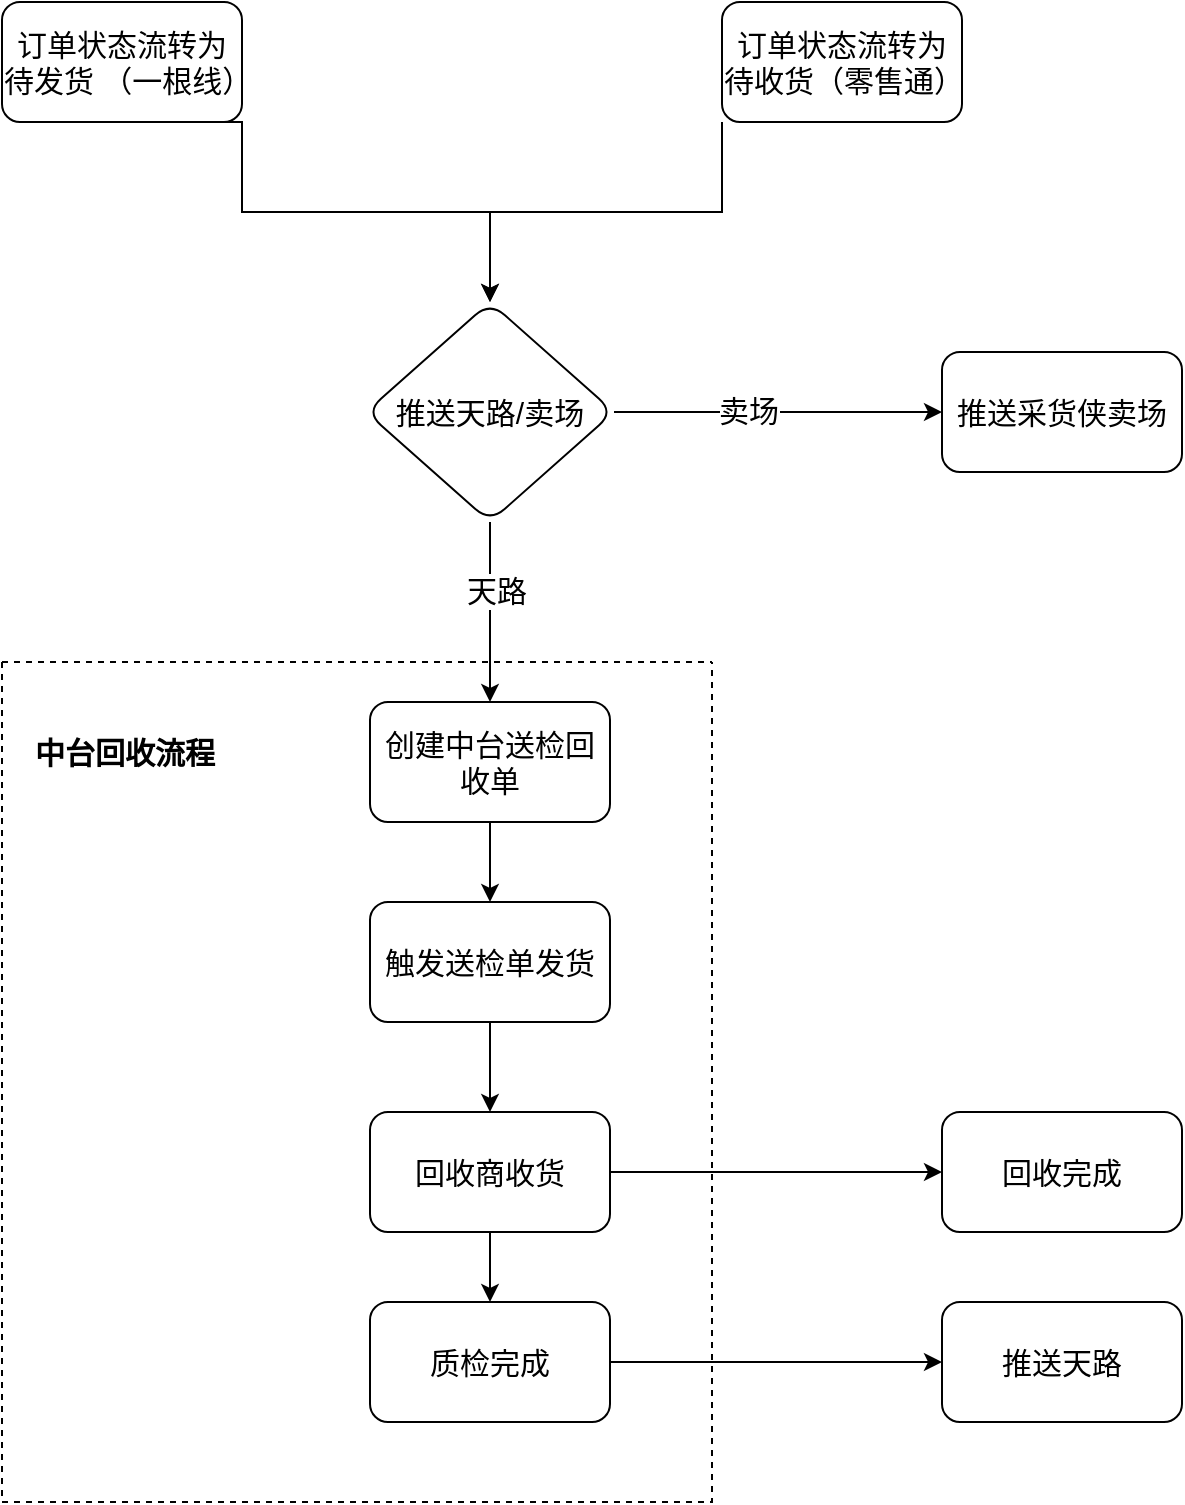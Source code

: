 <mxfile version="20.5.3" type="github">
  <diagram id="TotXfrjkB3XnUqcxdG7I" name="第 1 页">
    <mxGraphModel dx="1422" dy="794" grid="1" gridSize="10" guides="1" tooltips="1" connect="1" arrows="1" fold="1" page="1" pageScale="1" pageWidth="827" pageHeight="1169" math="0" shadow="0">
      <root>
        <mxCell id="0" />
        <mxCell id="1" parent="0" />
        <mxCell id="2kvlSKjpoYGniqT9ICAx-7" style="edgeStyle=orthogonalEdgeStyle;rounded=0;orthogonalLoop=1;jettySize=auto;html=1;exitX=0.5;exitY=1;exitDx=0;exitDy=0;fontSize=15;" edge="1" parent="1" source="2kvlSKjpoYGniqT9ICAx-2" target="2kvlSKjpoYGniqT9ICAx-6">
          <mxGeometry relative="1" as="geometry">
            <Array as="points">
              <mxPoint x="290" y="90" />
              <mxPoint x="290" y="135" />
              <mxPoint x="414" y="135" />
            </Array>
          </mxGeometry>
        </mxCell>
        <mxCell id="2kvlSKjpoYGniqT9ICAx-2" value="订单状态流转为待发货 （一根线）" style="rounded=1;whiteSpace=wrap;html=1;fontSize=15;" vertex="1" parent="1">
          <mxGeometry x="170" y="30" width="120" height="60" as="geometry" />
        </mxCell>
        <mxCell id="2kvlSKjpoYGniqT9ICAx-9" value="" style="edgeStyle=orthogonalEdgeStyle;rounded=0;orthogonalLoop=1;jettySize=auto;html=1;fontSize=15;" edge="1" parent="1" source="2kvlSKjpoYGniqT9ICAx-6" target="2kvlSKjpoYGniqT9ICAx-8">
          <mxGeometry relative="1" as="geometry" />
        </mxCell>
        <mxCell id="2kvlSKjpoYGniqT9ICAx-10" value="天路" style="edgeLabel;html=1;align=center;verticalAlign=middle;resizable=0;points=[];fontSize=15;" vertex="1" connectable="0" parent="2kvlSKjpoYGniqT9ICAx-9">
          <mxGeometry x="-0.25" y="3" relative="1" as="geometry">
            <mxPoint as="offset" />
          </mxGeometry>
        </mxCell>
        <mxCell id="2kvlSKjpoYGniqT9ICAx-40" style="edgeStyle=orthogonalEdgeStyle;rounded=0;orthogonalLoop=1;jettySize=auto;html=1;exitX=1;exitY=0.5;exitDx=0;exitDy=0;fontSize=15;" edge="1" parent="1" source="2kvlSKjpoYGniqT9ICAx-6" target="2kvlSKjpoYGniqT9ICAx-41">
          <mxGeometry relative="1" as="geometry">
            <mxPoint x="620" y="235" as="targetPoint" />
          </mxGeometry>
        </mxCell>
        <mxCell id="2kvlSKjpoYGniqT9ICAx-42" value="卖场" style="edgeLabel;html=1;align=center;verticalAlign=middle;resizable=0;points=[];fontSize=15;" vertex="1" connectable="0" parent="2kvlSKjpoYGniqT9ICAx-40">
          <mxGeometry x="-0.183" y="1" relative="1" as="geometry">
            <mxPoint as="offset" />
          </mxGeometry>
        </mxCell>
        <mxCell id="2kvlSKjpoYGniqT9ICAx-6" value="推送天路/卖场" style="rhombus;whiteSpace=wrap;html=1;fontSize=15;rounded=1;" vertex="1" parent="1">
          <mxGeometry x="352" y="180" width="124" height="110" as="geometry" />
        </mxCell>
        <mxCell id="2kvlSKjpoYGniqT9ICAx-13" style="edgeStyle=orthogonalEdgeStyle;rounded=0;orthogonalLoop=1;jettySize=auto;html=1;exitX=0.5;exitY=1;exitDx=0;exitDy=0;fontSize=15;" edge="1" parent="1" source="2kvlSKjpoYGniqT9ICAx-8" target="2kvlSKjpoYGniqT9ICAx-12">
          <mxGeometry relative="1" as="geometry" />
        </mxCell>
        <mxCell id="2kvlSKjpoYGniqT9ICAx-8" value="创建中台送检回收单" style="whiteSpace=wrap;html=1;fontSize=15;rounded=1;" vertex="1" parent="1">
          <mxGeometry x="354" y="380" width="120" height="60" as="geometry" />
        </mxCell>
        <mxCell id="2kvlSKjpoYGniqT9ICAx-18" value="" style="swimlane;startSize=0;fontSize=15;dashed=1;" vertex="1" parent="1">
          <mxGeometry x="170" y="360" width="355" height="420" as="geometry" />
        </mxCell>
        <mxCell id="2kvlSKjpoYGniqT9ICAx-20" value="中台回收流程&lt;br&gt;" style="text;html=1;align=center;verticalAlign=middle;resizable=0;points=[];autosize=1;strokeColor=none;fillColor=none;fontSize=15;fontStyle=1" vertex="1" parent="2kvlSKjpoYGniqT9ICAx-18">
          <mxGeometry x="6" y="30" width="110" height="30" as="geometry" />
        </mxCell>
        <mxCell id="2kvlSKjpoYGniqT9ICAx-33" style="edgeStyle=orthogonalEdgeStyle;rounded=0;orthogonalLoop=1;jettySize=auto;html=1;entryX=0.5;entryY=0;entryDx=0;entryDy=0;fontSize=15;" edge="1" parent="2kvlSKjpoYGniqT9ICAx-18" source="2kvlSKjpoYGniqT9ICAx-12" target="2kvlSKjpoYGniqT9ICAx-30">
          <mxGeometry relative="1" as="geometry" />
        </mxCell>
        <mxCell id="2kvlSKjpoYGniqT9ICAx-12" value="触发送检单发货" style="whiteSpace=wrap;html=1;fontSize=15;rounded=1;" vertex="1" parent="2kvlSKjpoYGniqT9ICAx-18">
          <mxGeometry x="184" y="120" width="120" height="60" as="geometry" />
        </mxCell>
        <mxCell id="2kvlSKjpoYGniqT9ICAx-31" value="质检完成" style="whiteSpace=wrap;html=1;fontSize=15;rounded=1;" vertex="1" parent="2kvlSKjpoYGniqT9ICAx-18">
          <mxGeometry x="184" y="320" width="120" height="60" as="geometry" />
        </mxCell>
        <mxCell id="2kvlSKjpoYGniqT9ICAx-34" style="edgeStyle=orthogonalEdgeStyle;rounded=0;orthogonalLoop=1;jettySize=auto;html=1;exitX=0.5;exitY=1;exitDx=0;exitDy=0;fontSize=15;" edge="1" parent="2kvlSKjpoYGniqT9ICAx-18" source="2kvlSKjpoYGniqT9ICAx-30" target="2kvlSKjpoYGniqT9ICAx-31">
          <mxGeometry relative="1" as="geometry" />
        </mxCell>
        <mxCell id="2kvlSKjpoYGniqT9ICAx-30" value="回收商收货" style="whiteSpace=wrap;html=1;fontSize=15;rounded=1;" vertex="1" parent="2kvlSKjpoYGniqT9ICAx-18">
          <mxGeometry x="184" y="225" width="120" height="60" as="geometry" />
        </mxCell>
        <mxCell id="2kvlSKjpoYGniqT9ICAx-35" value="回收完成" style="whiteSpace=wrap;html=1;fontSize=15;rounded=1;" vertex="1" parent="1">
          <mxGeometry x="640" y="585" width="120" height="60" as="geometry" />
        </mxCell>
        <mxCell id="2kvlSKjpoYGniqT9ICAx-36" style="edgeStyle=orthogonalEdgeStyle;rounded=0;orthogonalLoop=1;jettySize=auto;html=1;exitX=1;exitY=0.5;exitDx=0;exitDy=0;fontSize=15;" edge="1" parent="1" source="2kvlSKjpoYGniqT9ICAx-30" target="2kvlSKjpoYGniqT9ICAx-35">
          <mxGeometry relative="1" as="geometry" />
        </mxCell>
        <mxCell id="2kvlSKjpoYGniqT9ICAx-37" value="推送天路" style="whiteSpace=wrap;html=1;fontSize=15;rounded=1;" vertex="1" parent="1">
          <mxGeometry x="640" y="680" width="120" height="60" as="geometry" />
        </mxCell>
        <mxCell id="2kvlSKjpoYGniqT9ICAx-38" style="edgeStyle=orthogonalEdgeStyle;rounded=0;orthogonalLoop=1;jettySize=auto;html=1;exitX=1;exitY=0.5;exitDx=0;exitDy=0;fontSize=15;" edge="1" parent="1" source="2kvlSKjpoYGniqT9ICAx-31" target="2kvlSKjpoYGniqT9ICAx-37">
          <mxGeometry relative="1" as="geometry" />
        </mxCell>
        <mxCell id="2kvlSKjpoYGniqT9ICAx-41" value="推送采货侠卖场" style="whiteSpace=wrap;html=1;fontSize=15;rounded=1;" vertex="1" parent="1">
          <mxGeometry x="640" y="205" width="120" height="60" as="geometry" />
        </mxCell>
        <mxCell id="2kvlSKjpoYGniqT9ICAx-44" style="edgeStyle=orthogonalEdgeStyle;rounded=0;orthogonalLoop=1;jettySize=auto;html=1;entryX=0.5;entryY=0;entryDx=0;entryDy=0;fontSize=15;exitX=0;exitY=1;exitDx=0;exitDy=0;" edge="1" parent="1" source="2kvlSKjpoYGniqT9ICAx-43" target="2kvlSKjpoYGniqT9ICAx-6">
          <mxGeometry relative="1" as="geometry" />
        </mxCell>
        <mxCell id="2kvlSKjpoYGniqT9ICAx-43" value="订单状态流转为待收货（零售通）" style="rounded=1;whiteSpace=wrap;html=1;fontSize=15;" vertex="1" parent="1">
          <mxGeometry x="530" y="30" width="120" height="60" as="geometry" />
        </mxCell>
      </root>
    </mxGraphModel>
  </diagram>
</mxfile>
